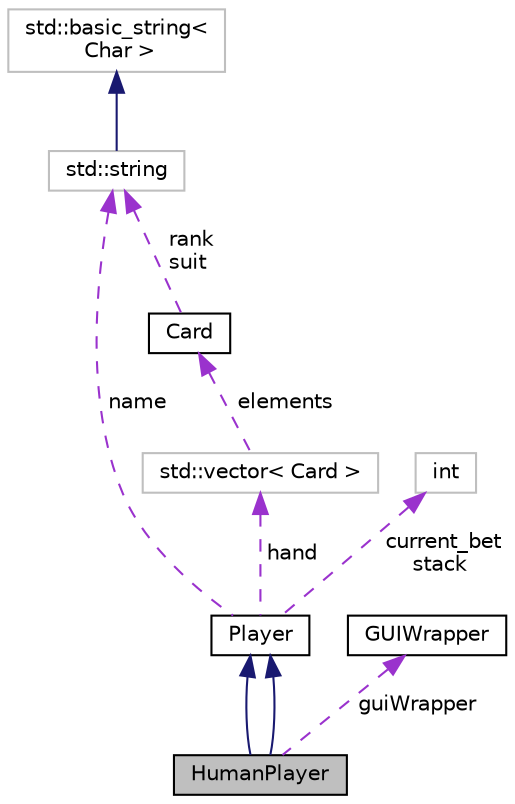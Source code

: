 digraph "HumanPlayer"
{
 // INTERACTIVE_SVG=YES
 // LATEX_PDF_SIZE
  edge [fontname="Helvetica",fontsize="10",labelfontname="Helvetica",labelfontsize="10"];
  node [fontname="Helvetica",fontsize="10",shape=record];
  Node1 [label="HumanPlayer",height=0.2,width=0.4,color="black", fillcolor="grey75", style="filled", fontcolor="black",tooltip=" "];
  Node2 -> Node1 [dir="back",color="midnightblue",fontsize="10",style="solid",fontname="Helvetica"];
  Node2 [label="Player",height=0.2,width=0.4,color="black", fillcolor="white", style="filled",URL="$class_player.html",tooltip="Represents a player in the poker game."];
  Node3 -> Node2 [dir="back",color="darkorchid3",fontsize="10",style="dashed",label=" hand" ,fontname="Helvetica"];
  Node3 [label="std::vector\< Card \>",height=0.2,width=0.4,color="grey75", fillcolor="white", style="filled",tooltip=" "];
  Node4 -> Node3 [dir="back",color="darkorchid3",fontsize="10",style="dashed",label=" elements" ,fontname="Helvetica"];
  Node4 [label="Card",height=0.2,width=0.4,color="black", fillcolor="white", style="filled",URL="$class_card.html",tooltip="Represents a single card in a deck of cards. Each card has a suit and a rank."];
  Node5 -> Node4 [dir="back",color="darkorchid3",fontsize="10",style="dashed",label=" rank\nsuit" ,fontname="Helvetica"];
  Node5 [label="std::string",height=0.2,width=0.4,color="grey75", fillcolor="white", style="filled",tooltip=" "];
  Node6 -> Node5 [dir="back",color="midnightblue",fontsize="10",style="solid",fontname="Helvetica"];
  Node6 [label="std::basic_string\<\l Char \>",height=0.2,width=0.4,color="grey75", fillcolor="white", style="filled",tooltip=" "];
  Node7 -> Node2 [dir="back",color="darkorchid3",fontsize="10",style="dashed",label=" current_bet\nstack" ,fontname="Helvetica"];
  Node7 [label="int",height=0.2,width=0.4,color="grey75", fillcolor="white", style="filled",tooltip=" "];
  Node5 -> Node2 [dir="back",color="darkorchid3",fontsize="10",style="dashed",label=" name" ,fontname="Helvetica"];
  Node2 -> Node1 [dir="back",color="midnightblue",fontsize="10",style="solid",fontname="Helvetica"];
  Node8 -> Node1 [dir="back",color="darkorchid3",fontsize="10",style="dashed",label=" guiWrapper" ,fontname="Helvetica"];
  Node8 [label="GUIWrapper",height=0.2,width=0.4,color="black", fillcolor="white", style="filled",URL="$class_g_u_i_wrapper.html",tooltip=" "];
}
